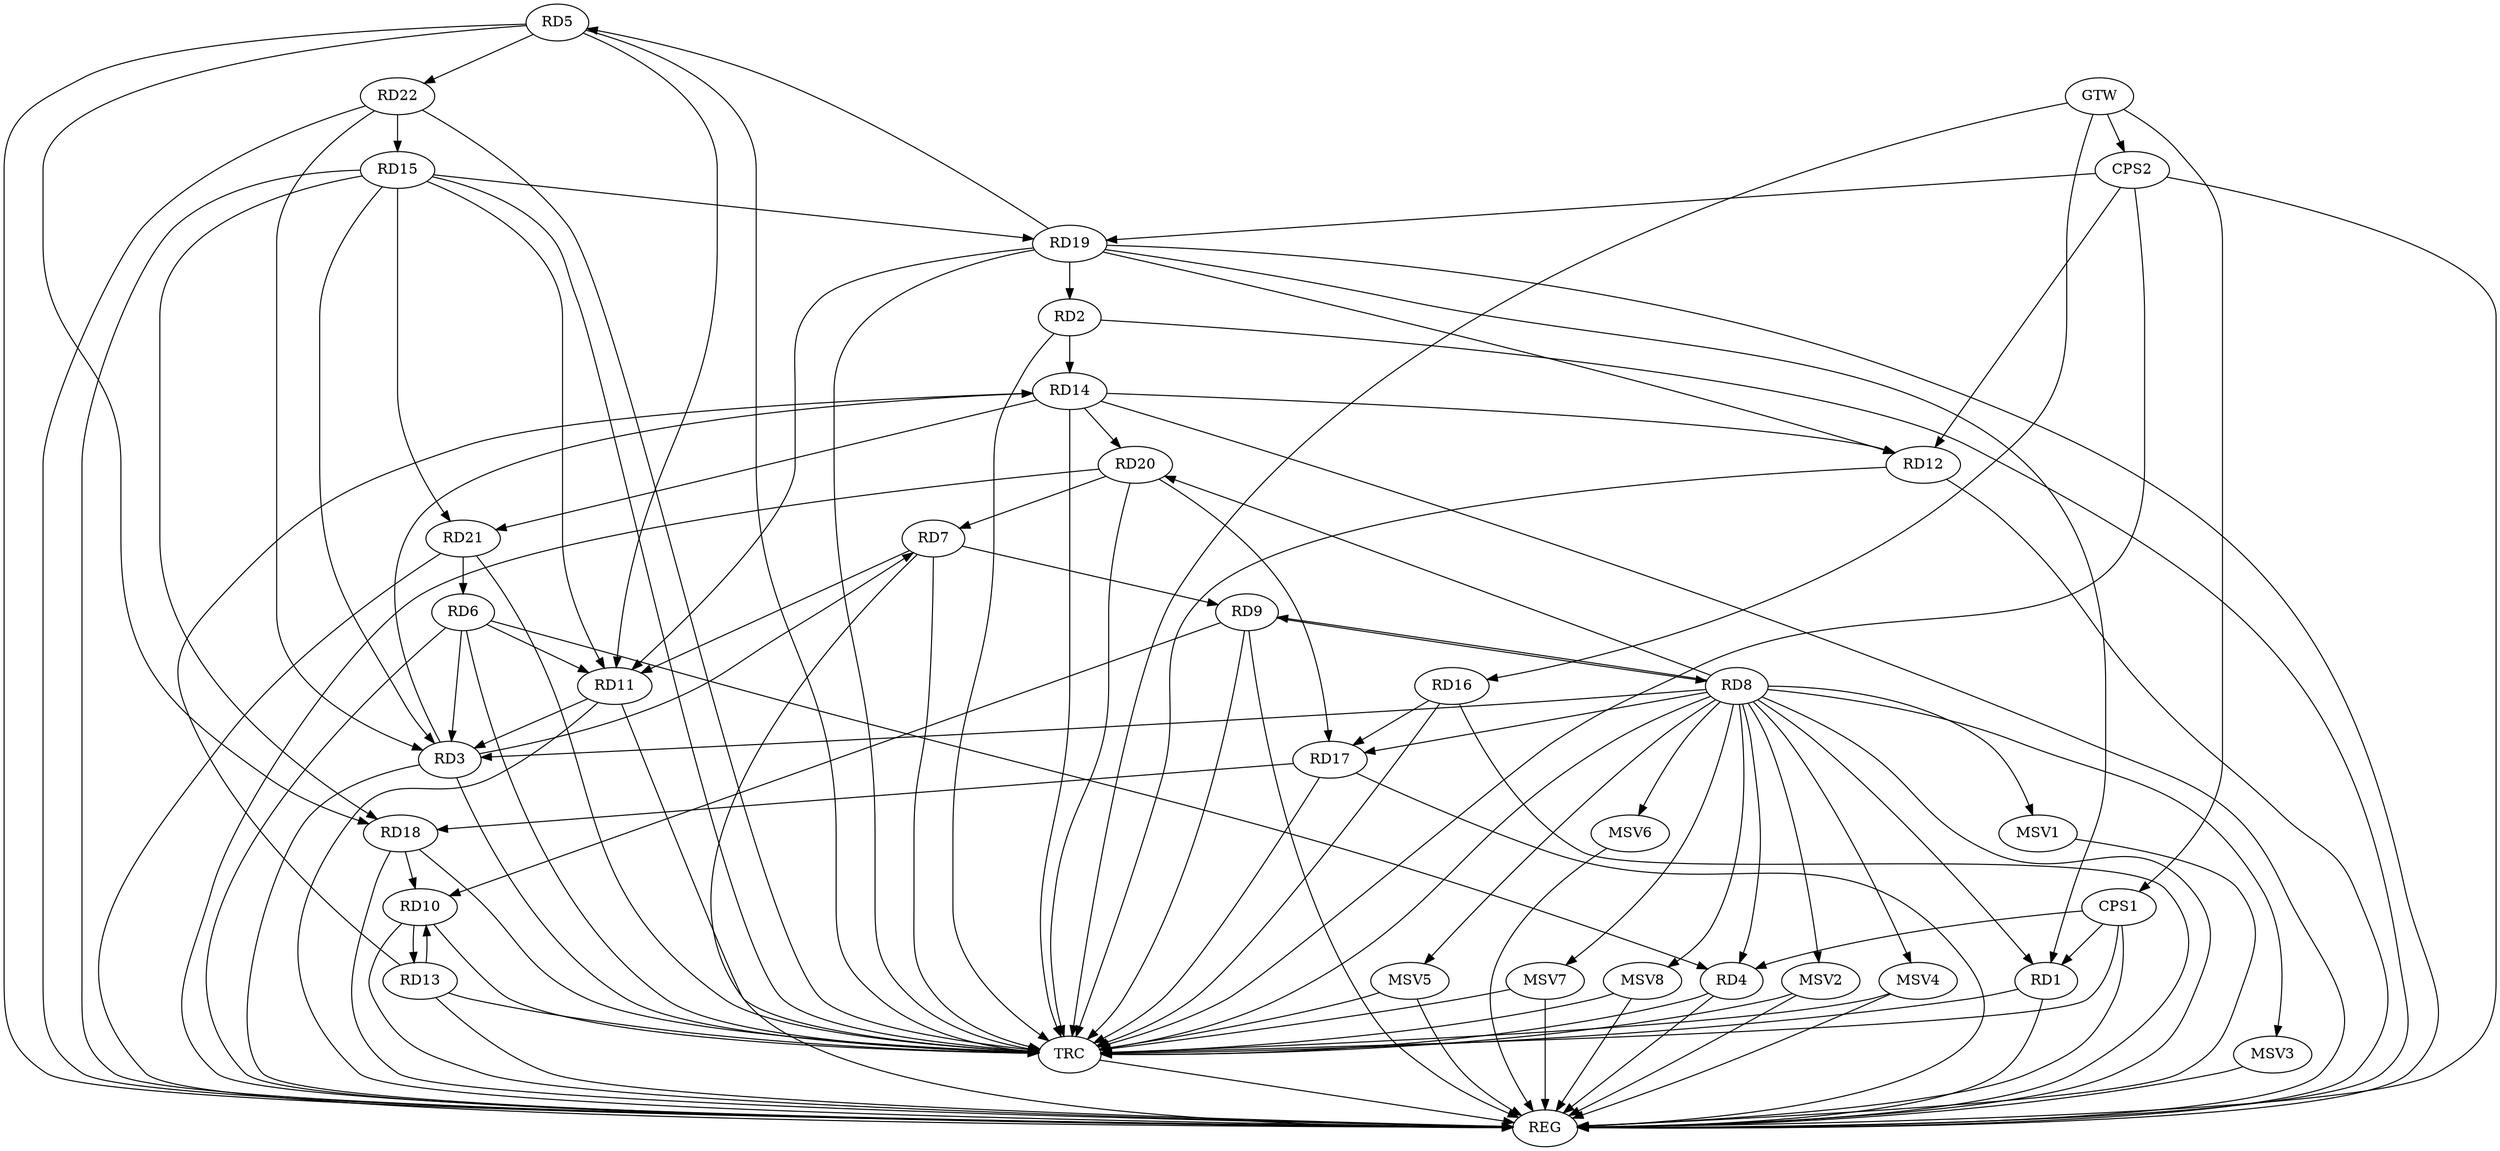 strict digraph G {
  RD1 [ label="RD1" ];
  RD2 [ label="RD2" ];
  RD3 [ label="RD3" ];
  RD4 [ label="RD4" ];
  RD5 [ label="RD5" ];
  RD6 [ label="RD6" ];
  RD7 [ label="RD7" ];
  RD8 [ label="RD8" ];
  RD9 [ label="RD9" ];
  RD10 [ label="RD10" ];
  RD11 [ label="RD11" ];
  RD12 [ label="RD12" ];
  RD13 [ label="RD13" ];
  RD14 [ label="RD14" ];
  RD15 [ label="RD15" ];
  RD16 [ label="RD16" ];
  RD17 [ label="RD17" ];
  RD18 [ label="RD18" ];
  RD19 [ label="RD19" ];
  RD20 [ label="RD20" ];
  RD21 [ label="RD21" ];
  RD22 [ label="RD22" ];
  CPS1 [ label="CPS1" ];
  CPS2 [ label="CPS2" ];
  GTW [ label="GTW" ];
  REG [ label="REG" ];
  TRC [ label="TRC" ];
  MSV1 [ label="MSV1" ];
  MSV2 [ label="MSV2" ];
  MSV3 [ label="MSV3" ];
  MSV4 [ label="MSV4" ];
  MSV5 [ label="MSV5" ];
  MSV6 [ label="MSV6" ];
  MSV7 [ label="MSV7" ];
  MSV8 [ label="MSV8" ];
  RD8 -> RD1;
  RD19 -> RD1;
  RD2 -> RD14;
  RD19 -> RD2;
  RD6 -> RD3;
  RD3 -> RD7;
  RD8 -> RD3;
  RD11 -> RD3;
  RD3 -> RD14;
  RD15 -> RD3;
  RD22 -> RD3;
  RD6 -> RD4;
  RD8 -> RD4;
  RD5 -> RD11;
  RD5 -> RD18;
  RD19 -> RD5;
  RD5 -> RD22;
  RD6 -> RD11;
  RD21 -> RD6;
  RD7 -> RD9;
  RD7 -> RD11;
  RD20 -> RD7;
  RD8 -> RD9;
  RD9 -> RD8;
  RD8 -> RD17;
  RD8 -> RD20;
  RD9 -> RD10;
  RD10 -> RD13;
  RD13 -> RD10;
  RD18 -> RD10;
  RD15 -> RD11;
  RD19 -> RD11;
  RD14 -> RD12;
  RD19 -> RD12;
  RD13 -> RD14;
  RD14 -> RD20;
  RD14 -> RD21;
  RD15 -> RD18;
  RD15 -> RD19;
  RD15 -> RD21;
  RD22 -> RD15;
  RD16 -> RD17;
  RD17 -> RD18;
  RD20 -> RD17;
  CPS1 -> RD1;
  CPS1 -> RD4;
  CPS2 -> RD12;
  CPS2 -> RD19;
  GTW -> RD16;
  GTW -> CPS1;
  GTW -> CPS2;
  RD1 -> REG;
  RD2 -> REG;
  RD3 -> REG;
  RD4 -> REG;
  RD5 -> REG;
  RD6 -> REG;
  RD7 -> REG;
  RD8 -> REG;
  RD9 -> REG;
  RD10 -> REG;
  RD11 -> REG;
  RD12 -> REG;
  RD13 -> REG;
  RD14 -> REG;
  RD15 -> REG;
  RD16 -> REG;
  RD17 -> REG;
  RD18 -> REG;
  RD19 -> REG;
  RD20 -> REG;
  RD21 -> REG;
  RD22 -> REG;
  CPS1 -> REG;
  CPS2 -> REG;
  RD1 -> TRC;
  RD2 -> TRC;
  RD3 -> TRC;
  RD4 -> TRC;
  RD5 -> TRC;
  RD6 -> TRC;
  RD7 -> TRC;
  RD8 -> TRC;
  RD9 -> TRC;
  RD10 -> TRC;
  RD11 -> TRC;
  RD12 -> TRC;
  RD13 -> TRC;
  RD14 -> TRC;
  RD15 -> TRC;
  RD16 -> TRC;
  RD17 -> TRC;
  RD18 -> TRC;
  RD19 -> TRC;
  RD20 -> TRC;
  RD21 -> TRC;
  RD22 -> TRC;
  CPS1 -> TRC;
  CPS2 -> TRC;
  GTW -> TRC;
  TRC -> REG;
  RD8 -> MSV1;
  MSV1 -> REG;
  RD8 -> MSV2;
  MSV2 -> REG;
  MSV2 -> TRC;
  RD8 -> MSV3;
  MSV3 -> REG;
  RD8 -> MSV4;
  MSV4 -> REG;
  MSV4 -> TRC;
  RD8 -> MSV5;
  MSV5 -> REG;
  MSV5 -> TRC;
  RD8 -> MSV6;
  RD8 -> MSV7;
  MSV6 -> REG;
  MSV7 -> REG;
  MSV7 -> TRC;
  RD8 -> MSV8;
  MSV8 -> REG;
  MSV8 -> TRC;
}
